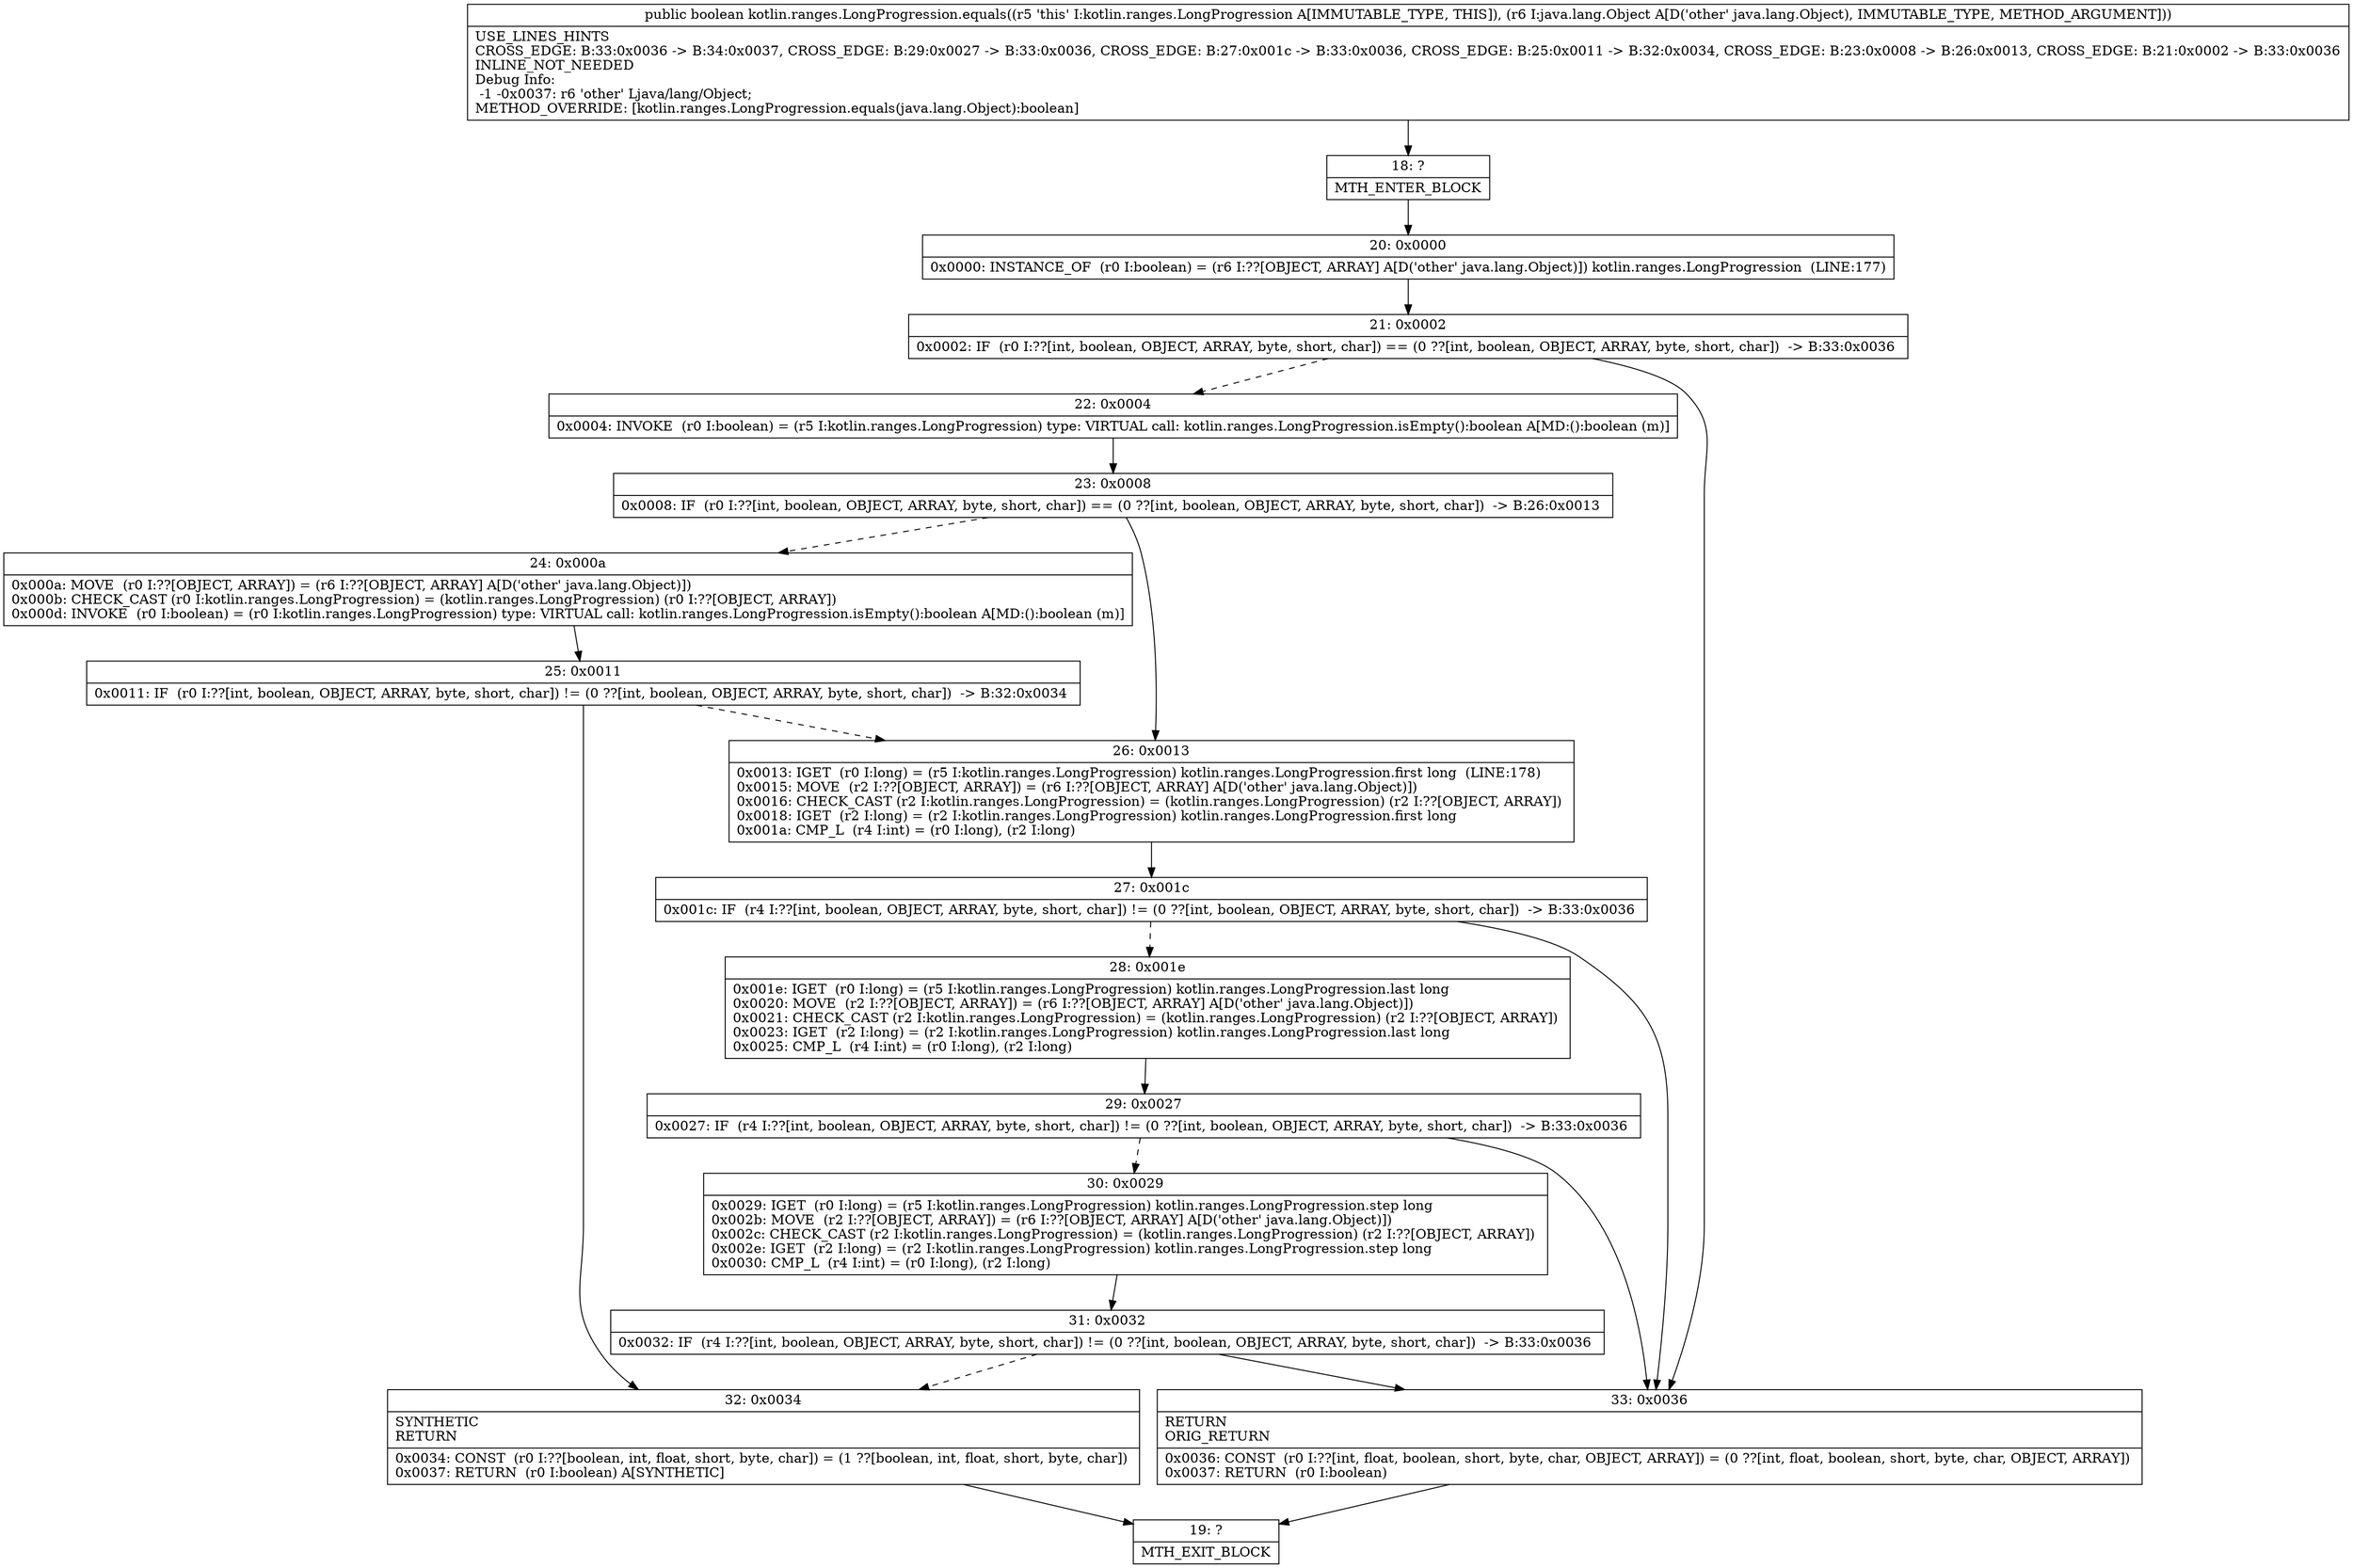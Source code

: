 digraph "CFG forkotlin.ranges.LongProgression.equals(Ljava\/lang\/Object;)Z" {
Node_18 [shape=record,label="{18\:\ ?|MTH_ENTER_BLOCK\l}"];
Node_20 [shape=record,label="{20\:\ 0x0000|0x0000: INSTANCE_OF  (r0 I:boolean) = (r6 I:??[OBJECT, ARRAY] A[D('other' java.lang.Object)]) kotlin.ranges.LongProgression  (LINE:177)\l}"];
Node_21 [shape=record,label="{21\:\ 0x0002|0x0002: IF  (r0 I:??[int, boolean, OBJECT, ARRAY, byte, short, char]) == (0 ??[int, boolean, OBJECT, ARRAY, byte, short, char])  \-\> B:33:0x0036 \l}"];
Node_22 [shape=record,label="{22\:\ 0x0004|0x0004: INVOKE  (r0 I:boolean) = (r5 I:kotlin.ranges.LongProgression) type: VIRTUAL call: kotlin.ranges.LongProgression.isEmpty():boolean A[MD:():boolean (m)]\l}"];
Node_23 [shape=record,label="{23\:\ 0x0008|0x0008: IF  (r0 I:??[int, boolean, OBJECT, ARRAY, byte, short, char]) == (0 ??[int, boolean, OBJECT, ARRAY, byte, short, char])  \-\> B:26:0x0013 \l}"];
Node_24 [shape=record,label="{24\:\ 0x000a|0x000a: MOVE  (r0 I:??[OBJECT, ARRAY]) = (r6 I:??[OBJECT, ARRAY] A[D('other' java.lang.Object)]) \l0x000b: CHECK_CAST (r0 I:kotlin.ranges.LongProgression) = (kotlin.ranges.LongProgression) (r0 I:??[OBJECT, ARRAY]) \l0x000d: INVOKE  (r0 I:boolean) = (r0 I:kotlin.ranges.LongProgression) type: VIRTUAL call: kotlin.ranges.LongProgression.isEmpty():boolean A[MD:():boolean (m)]\l}"];
Node_25 [shape=record,label="{25\:\ 0x0011|0x0011: IF  (r0 I:??[int, boolean, OBJECT, ARRAY, byte, short, char]) != (0 ??[int, boolean, OBJECT, ARRAY, byte, short, char])  \-\> B:32:0x0034 \l}"];
Node_32 [shape=record,label="{32\:\ 0x0034|SYNTHETIC\lRETURN\l|0x0034: CONST  (r0 I:??[boolean, int, float, short, byte, char]) = (1 ??[boolean, int, float, short, byte, char]) \l0x0037: RETURN  (r0 I:boolean) A[SYNTHETIC]\l}"];
Node_19 [shape=record,label="{19\:\ ?|MTH_EXIT_BLOCK\l}"];
Node_26 [shape=record,label="{26\:\ 0x0013|0x0013: IGET  (r0 I:long) = (r5 I:kotlin.ranges.LongProgression) kotlin.ranges.LongProgression.first long  (LINE:178)\l0x0015: MOVE  (r2 I:??[OBJECT, ARRAY]) = (r6 I:??[OBJECT, ARRAY] A[D('other' java.lang.Object)]) \l0x0016: CHECK_CAST (r2 I:kotlin.ranges.LongProgression) = (kotlin.ranges.LongProgression) (r2 I:??[OBJECT, ARRAY]) \l0x0018: IGET  (r2 I:long) = (r2 I:kotlin.ranges.LongProgression) kotlin.ranges.LongProgression.first long \l0x001a: CMP_L  (r4 I:int) = (r0 I:long), (r2 I:long) \l}"];
Node_27 [shape=record,label="{27\:\ 0x001c|0x001c: IF  (r4 I:??[int, boolean, OBJECT, ARRAY, byte, short, char]) != (0 ??[int, boolean, OBJECT, ARRAY, byte, short, char])  \-\> B:33:0x0036 \l}"];
Node_28 [shape=record,label="{28\:\ 0x001e|0x001e: IGET  (r0 I:long) = (r5 I:kotlin.ranges.LongProgression) kotlin.ranges.LongProgression.last long \l0x0020: MOVE  (r2 I:??[OBJECT, ARRAY]) = (r6 I:??[OBJECT, ARRAY] A[D('other' java.lang.Object)]) \l0x0021: CHECK_CAST (r2 I:kotlin.ranges.LongProgression) = (kotlin.ranges.LongProgression) (r2 I:??[OBJECT, ARRAY]) \l0x0023: IGET  (r2 I:long) = (r2 I:kotlin.ranges.LongProgression) kotlin.ranges.LongProgression.last long \l0x0025: CMP_L  (r4 I:int) = (r0 I:long), (r2 I:long) \l}"];
Node_29 [shape=record,label="{29\:\ 0x0027|0x0027: IF  (r4 I:??[int, boolean, OBJECT, ARRAY, byte, short, char]) != (0 ??[int, boolean, OBJECT, ARRAY, byte, short, char])  \-\> B:33:0x0036 \l}"];
Node_30 [shape=record,label="{30\:\ 0x0029|0x0029: IGET  (r0 I:long) = (r5 I:kotlin.ranges.LongProgression) kotlin.ranges.LongProgression.step long \l0x002b: MOVE  (r2 I:??[OBJECT, ARRAY]) = (r6 I:??[OBJECT, ARRAY] A[D('other' java.lang.Object)]) \l0x002c: CHECK_CAST (r2 I:kotlin.ranges.LongProgression) = (kotlin.ranges.LongProgression) (r2 I:??[OBJECT, ARRAY]) \l0x002e: IGET  (r2 I:long) = (r2 I:kotlin.ranges.LongProgression) kotlin.ranges.LongProgression.step long \l0x0030: CMP_L  (r4 I:int) = (r0 I:long), (r2 I:long) \l}"];
Node_31 [shape=record,label="{31\:\ 0x0032|0x0032: IF  (r4 I:??[int, boolean, OBJECT, ARRAY, byte, short, char]) != (0 ??[int, boolean, OBJECT, ARRAY, byte, short, char])  \-\> B:33:0x0036 \l}"];
Node_33 [shape=record,label="{33\:\ 0x0036|RETURN\lORIG_RETURN\l|0x0036: CONST  (r0 I:??[int, float, boolean, short, byte, char, OBJECT, ARRAY]) = (0 ??[int, float, boolean, short, byte, char, OBJECT, ARRAY]) \l0x0037: RETURN  (r0 I:boolean) \l}"];
MethodNode[shape=record,label="{public boolean kotlin.ranges.LongProgression.equals((r5 'this' I:kotlin.ranges.LongProgression A[IMMUTABLE_TYPE, THIS]), (r6 I:java.lang.Object A[D('other' java.lang.Object), IMMUTABLE_TYPE, METHOD_ARGUMENT]))  | USE_LINES_HINTS\lCROSS_EDGE: B:33:0x0036 \-\> B:34:0x0037, CROSS_EDGE: B:29:0x0027 \-\> B:33:0x0036, CROSS_EDGE: B:27:0x001c \-\> B:33:0x0036, CROSS_EDGE: B:25:0x0011 \-\> B:32:0x0034, CROSS_EDGE: B:23:0x0008 \-\> B:26:0x0013, CROSS_EDGE: B:21:0x0002 \-\> B:33:0x0036\lINLINE_NOT_NEEDED\lDebug Info:\l  \-1 \-0x0037: r6 'other' Ljava\/lang\/Object;\lMETHOD_OVERRIDE: [kotlin.ranges.LongProgression.equals(java.lang.Object):boolean]\l}"];
MethodNode -> Node_18;Node_18 -> Node_20;
Node_20 -> Node_21;
Node_21 -> Node_22[style=dashed];
Node_21 -> Node_33;
Node_22 -> Node_23;
Node_23 -> Node_24[style=dashed];
Node_23 -> Node_26;
Node_24 -> Node_25;
Node_25 -> Node_26[style=dashed];
Node_25 -> Node_32;
Node_32 -> Node_19;
Node_26 -> Node_27;
Node_27 -> Node_28[style=dashed];
Node_27 -> Node_33;
Node_28 -> Node_29;
Node_29 -> Node_30[style=dashed];
Node_29 -> Node_33;
Node_30 -> Node_31;
Node_31 -> Node_32[style=dashed];
Node_31 -> Node_33;
Node_33 -> Node_19;
}

